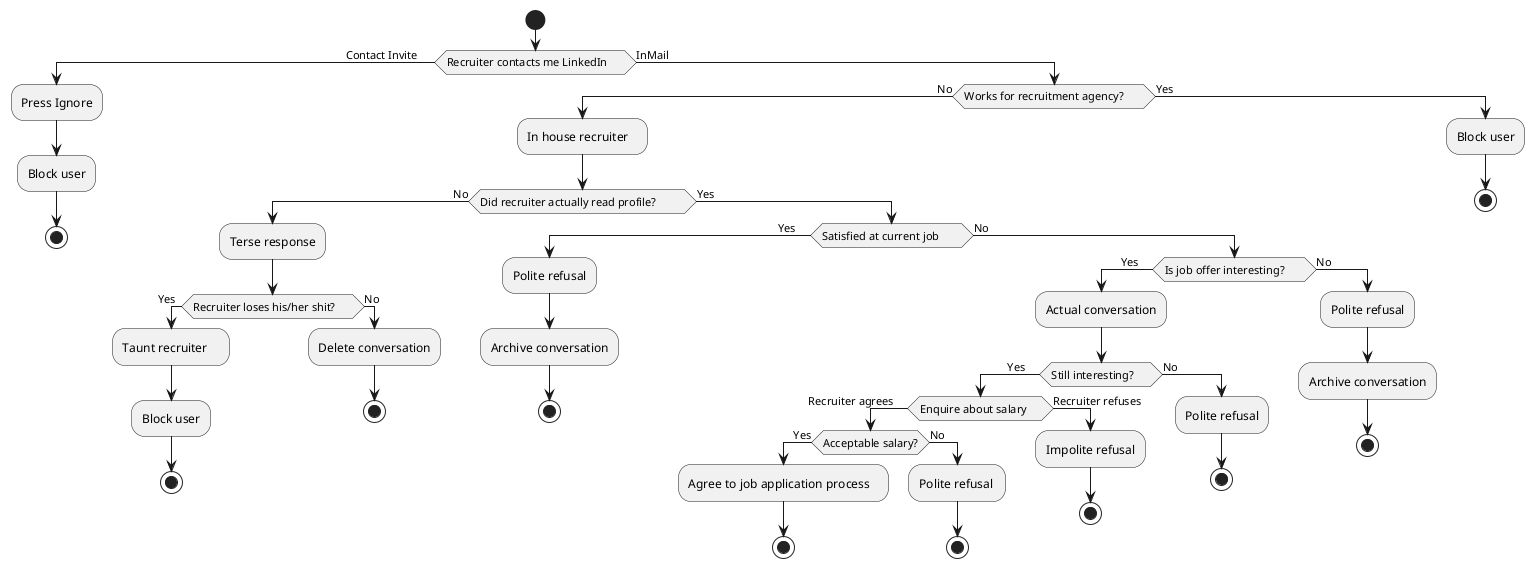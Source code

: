 @startuml

start

if (Recruiter contacts me LinkedIn      ) then (Contact Invite      )
    :Press Ignore;
    :Block user;
    stop;
else (InMail)
    if (Works for recruitment agency?       ) then (No)
      :In house recruiter   ;
      if (Did recruiter actually read profile?          ) then (No)
         :Terse response;
         if (Recruiter loses his/her shit?      ) then (Yes  )
            :Taunt recruiter    ;
            :Block user;
            stop;
         else (No)
            :Delete conversation;
            stop;
         endif
      else (Yes)
        if (Satisfied at current job        ) then (Yes     )
          :Polite refusal;
          :Archive conversation;
          stop;
        else (No)
            if (Is job offer interesting?       ) then (Yes     )
                :Actual conversation;
                if (Still interesting?      ) then (Yes     )
                   if (Enquire about salary     ) then (Recruiter agrees     )
                        if (Acceptable salary?) then (Yes)
                            :Agree to job application process   ;
                            stop;
                        else (No)
                            :Polite refusal ;
                            stop;
                        endif
                   else (Recruiter refuses  )
                        :Impolite refusal;
                        stop;
                   endif

                 else (No       )
                    :Polite refusal;
                    stop;
                 endif
            else (No)
                :Polite refusal;
                :Archive conversation;
                stop;
            endif
        endif
      endif
    else (Yes)
        :Block user;
        stop;
    endif
endif

@enduml
